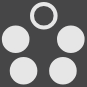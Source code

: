 <mxfile version="24.2.5" type="device">
  <diagram name="第 1 页" id="ewl9boTtj5eG1xmZE2dz">
    <mxGraphModel dx="117" dy="75" grid="1" gridSize="3.937" guides="1" tooltips="1" connect="1" arrows="1" fold="1" page="1" pageScale="1" pageWidth="48" pageHeight="48" background="#464647" math="0" shadow="0">
      <root>
        <mxCell id="0" />
        <mxCell id="1" parent="0" />
        <mxCell id="5csoxPmDnAiXBK03Bv17-2" value="" style="ellipse;whiteSpace=wrap;html=1;aspect=fixed;fillColor=none;strokeColor=#E6E6E6;strokeWidth=2;" parent="1" vertex="1">
          <mxGeometry x="18" y="3.94" width="11.81" height="11.81" as="geometry" />
        </mxCell>
        <mxCell id="5csoxPmDnAiXBK03Bv17-3" value="" style="ellipse;whiteSpace=wrap;html=1;aspect=fixed;fillColor=#E6E6E6;strokeColor=#E6E6E6;strokeWidth=2;" parent="1" vertex="1">
          <mxGeometry x="3.937" y="15.747" width="11.81" height="11.81" as="geometry" />
        </mxCell>
        <mxCell id="5csoxPmDnAiXBK03Bv17-4" value="" style="ellipse;whiteSpace=wrap;html=1;aspect=fixed;fillColor=#E6E6E6;strokeColor=#E6E6E6;strokeWidth=2;" parent="1" vertex="1">
          <mxGeometry x="7.874" y="31.494" width="11.81" height="11.81" as="geometry" />
        </mxCell>
        <mxCell id="5csoxPmDnAiXBK03Bv17-5" value="" style="ellipse;whiteSpace=wrap;html=1;aspect=fixed;fillColor=#E6E6E6;strokeColor=#E6E6E6;strokeWidth=2;" parent="1" vertex="1">
          <mxGeometry x="27.561" y="31.491" width="11.81" height="11.81" as="geometry" />
        </mxCell>
        <mxCell id="5csoxPmDnAiXBK03Bv17-6" value="" style="ellipse;whiteSpace=wrap;html=1;aspect=fixed;fillColor=#E6E6E6;strokeColor=#E6E6E6;strokeWidth=2;" parent="1" vertex="1">
          <mxGeometry x="31.498" y="15.748" width="11.81" height="11.81" as="geometry" />
        </mxCell>
      </root>
    </mxGraphModel>
  </diagram>
</mxfile>
